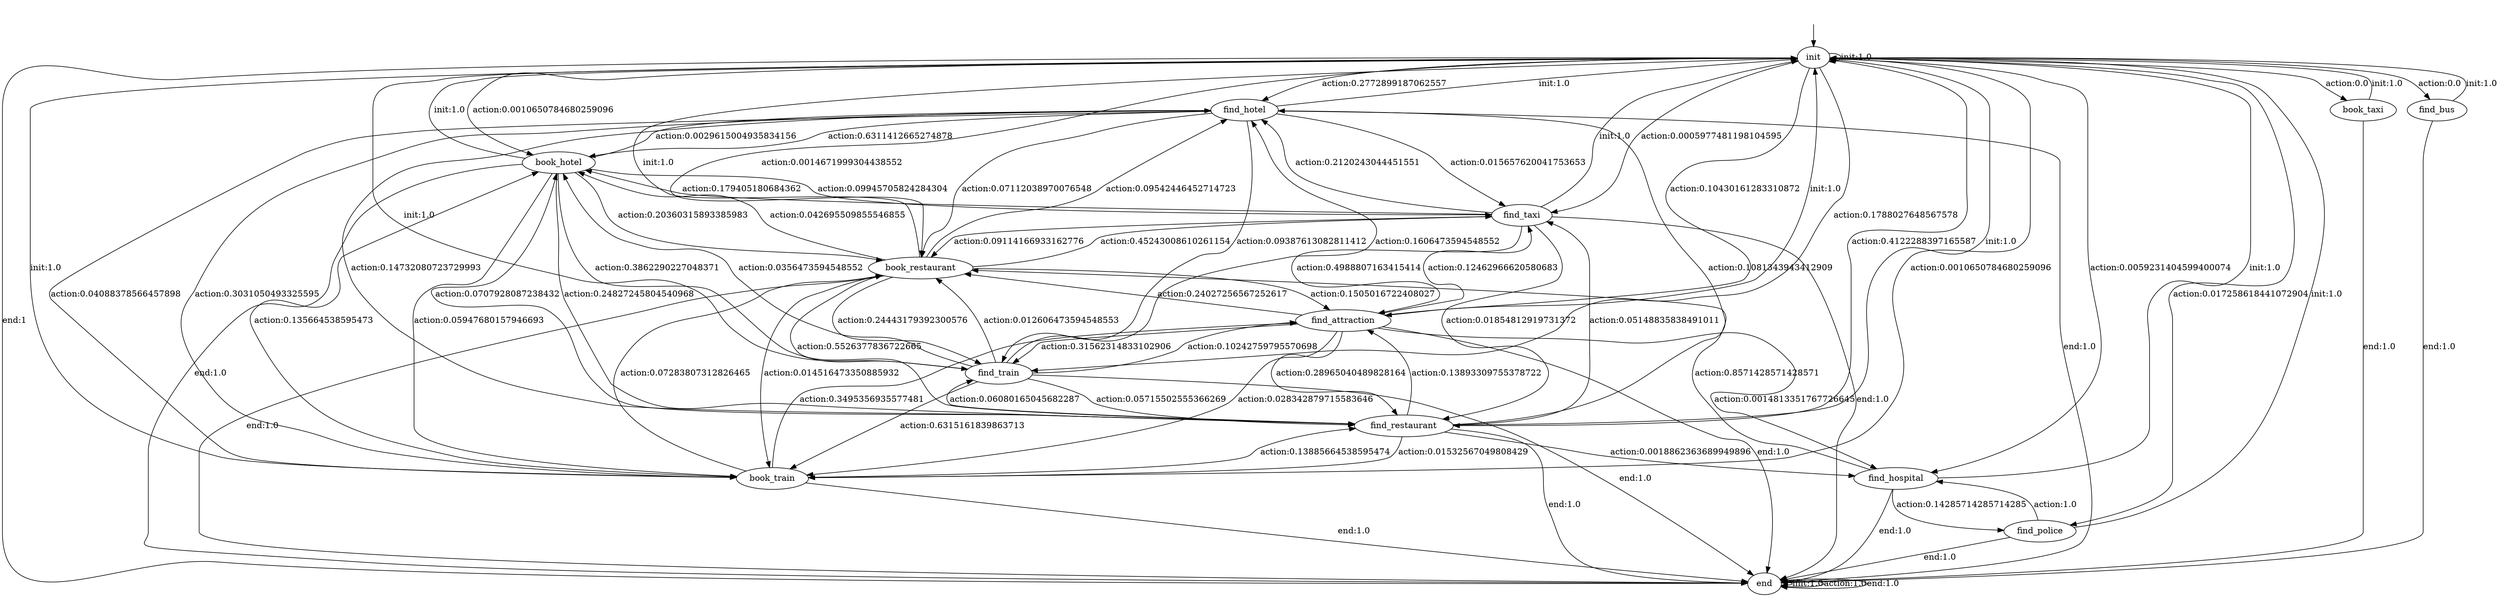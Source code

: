 digraph learned_mdp {
s0 [label="init"];
s1 [label="find_hotel"];
s2 [label="book_hotel"];
s3 [label="find_train"];
s4 [label="book_train"];
s5 [label="find_attraction"];
s6 [label="find_restaurant"];
s7 [label="book_restaurant"];
s8 [label="find_hospital"];
s9 [label="book_taxi"];
s10 [label="find_taxi"];
s11 [label="find_bus"];
s12 [label="find_police"];
s13 [label="end"];
s0 -> s0  [label="init:1.0"];
s0 -> s1  [label="action:0.2772899187062557"];
s0 -> s2  [label="action:0.0010650784680259096"];
s0 -> s3  [label="action:0.1788027648567578"];
s0 -> s4  [label="action:0.0010650784680259096"];
s0 -> s5  [label="action:0.10430161283310872"];
s0 -> s6  [label="action:0.4122288397165587"];
s0 -> s7  [label="action:0.0014671999304438552"];
s0 -> s8  [label="action:0.0059231404599400074"];
s0 -> s9  [label="action:0.0"];
s0 -> s10  [label="action:0.0005977481198104595"];
s0 -> s11  [label="action:0.0"];
s0 -> s12  [label="action:0.017258618441072904"];
s0 -> s13  [label="end:1"];
s1 -> s0  [label="init:1.0"];
s1 -> s2  [label="action:0.6311412665274878"];
s1 -> s3  [label="action:0.09387613082811412"];
s1 -> s4  [label="action:0.04088378566457898"];
s1 -> s6  [label="action:0.14732080723729993"];
s1 -> s7  [label="action:0.07112038970076548"];
s1 -> s10  [label="action:0.015657620041753653"];
s1 -> s13 [label="end:1.0"];
s2 -> s0  [label="init:1.0"];
s2 -> s1  [label="action:0.0029615004935834156"];
s2 -> s3  [label="action:0.3862290227048371"];
s2 -> s4  [label="action:0.05947680157946693"];
s2 -> s6  [label="action:0.24827245804540968"];
s2 -> s7  [label="action:0.20360315893385983"];
s2 -> s10  [label="action:0.09945705824284304"];
s2 -> s13 [label="end:1.0"];
s3 -> s0  [label="init:1.0"];
s3 -> s1  [label="action:0.1606473594548552"];
s3 -> s2  [label="action:0.0356473594548552"];
s3 -> s4  [label="action:0.6315161839863713"];
s3 -> s5  [label="action:0.10242759795570698"];
s3 -> s6  [label="action:0.05715502555366269"];
s3 -> s7  [label="action:0.012606473594548553"];
s3 -> s13 [label="end:1.0"];
s4 -> s0  [label="init:1.0"];
s4 -> s1  [label="action:0.3031050493325595"];
s4 -> s2  [label="action:0.135664538595473"];
s4 -> s5  [label="action:0.3495356935577481"];
s4 -> s6  [label="action:0.13885664538595474"];
s4 -> s7  [label="action:0.07283807312826465"];
s4 -> s13 [label="end:1.0"];
s5 -> s0  [label="init:1.0"];
s5 -> s3  [label="action:0.31562314833102906"];
s5 -> s4  [label="action:0.028342879715583646"];
s5 -> s6  [label="action:0.28965040489828164"];
s5 -> s7  [label="action:0.24027256567252617"];
s5 -> s8  [label="action:0.0014813351767726645"];
s5 -> s10  [label="action:0.12462966620580683"];
s5 -> s13 [label="end:1.0"];
s6 -> s0  [label="init:1.0"];
s6 -> s1  [label="action:0.1081343943412909"];
s6 -> s2  [label="action:0.0707928087238432"];
s6 -> s3  [label="action:0.06080165045682287"];
s6 -> s4  [label="action:0.01532567049808429"];
s6 -> s5  [label="action:0.13893309755378722"];
s6 -> s7  [label="action:0.5526377836722665"];
s6 -> s8  [label="action:0.0018862363689949896"];
s6 -> s10  [label="action:0.05148835838491011"];
s6 -> s13 [label="end:1.0"];
s7 -> s0  [label="init:1.0"];
s7 -> s1  [label="action:0.09542446452714723"];
s7 -> s2  [label="action:0.042695509855546855"];
s7 -> s3  [label="action:0.24443179392300576"];
s7 -> s4  [label="action:0.014516473350885932"];
s7 -> s5  [label="action:0.1505016722408027"];
s7 -> s10  [label="action:0.45243008610261154"];
s7 -> s13 [label="end:1.0"];
s8 -> s0  [label="init:1.0"];
s8 -> s7  [label="action:0.8571428571428571"];
s8 -> s12  [label="action:0.14285714285714285"];
s8 -> s13 [label="end:1.0"];
s9 -> s0  [label="init:1.0"];
s9 -> s13 [label="end:1.0"];
s10 -> s0  [label="init:1.0"];
s10 -> s1  [label="action:0.2120243044451551"];
s10 -> s2  [label="action:0.179405180684362"];
s10 -> s5  [label="action:0.4988807163415414"];
s10 -> s6  [label="action:0.01854812919731372"];
s10 -> s7  [label="action:0.09114166933162776"];
s10 -> s13 [label="end:1.0"];
s11 -> s0  [label="init:1.0"];
s11 -> s13 [label="end:1.0"];
s12 -> s0  [label="init:1.0"];
s12 -> s8  [label="action:1.0"];
s12 -> s13 [label="end:1.0"];
s13 -> s13 [label="init:1.0"];
s13 -> s13  [label="action:1.0"];
s13 -> s13  [label="end:1.0"];
__start0 [label="", shape=none];
__start0 -> s0  [label=""];
}